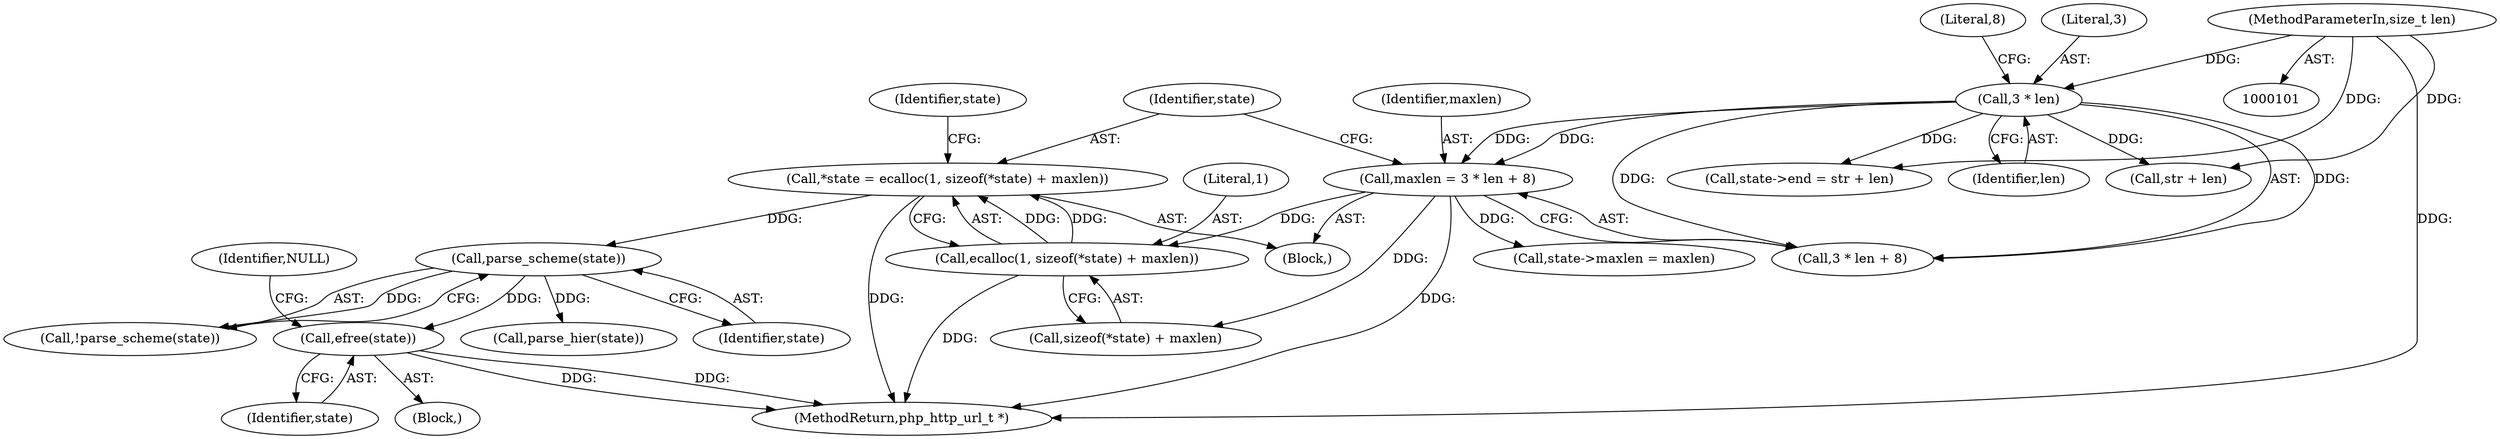 digraph "0_ext-http_3724cd76a28be1d6049b5537232e97ac_0@API" {
"1000155" [label="(Call,efree(state))"];
"1000152" [label="(Call,parse_scheme(state))"];
"1000115" [label="(Call,*state = ecalloc(1, sizeof(*state) + maxlen))"];
"1000117" [label="(Call,ecalloc(1, sizeof(*state) + maxlen))"];
"1000107" [label="(Call,maxlen = 3 * len + 8)"];
"1000110" [label="(Call,3 * len)"];
"1000103" [label="(MethodParameterIn,size_t len)"];
"1000119" [label="(Call,sizeof(*state) + maxlen)"];
"1000103" [label="(MethodParameterIn,size_t len)"];
"1000128" [label="(Call,str + len)"];
"1000156" [label="(Identifier,state)"];
"1000158" [label="(Identifier,NULL)"];
"1000116" [label="(Identifier,state)"];
"1000111" [label="(Literal,3)"];
"1000161" [label="(Call,parse_hier(state))"];
"1000115" [label="(Call,*state = ecalloc(1, sizeof(*state) + maxlen))"];
"1000155" [label="(Call,efree(state))"];
"1000108" [label="(Identifier,maxlen)"];
"1000109" [label="(Call,3 * len + 8)"];
"1000107" [label="(Call,maxlen = 3 * len + 8)"];
"1000154" [label="(Block,)"];
"1000110" [label="(Call,3 * len)"];
"1000190" [label="(MethodReturn,php_http_url_t *)"];
"1000113" [label="(Literal,8)"];
"1000141" [label="(Call,state->maxlen = maxlen)"];
"1000112" [label="(Identifier,len)"];
"1000153" [label="(Identifier,state)"];
"1000151" [label="(Call,!parse_scheme(state))"];
"1000126" [label="(Identifier,state)"];
"1000105" [label="(Block,)"];
"1000152" [label="(Call,parse_scheme(state))"];
"1000118" [label="(Literal,1)"];
"1000124" [label="(Call,state->end = str + len)"];
"1000117" [label="(Call,ecalloc(1, sizeof(*state) + maxlen))"];
"1000155" -> "1000154"  [label="AST: "];
"1000155" -> "1000156"  [label="CFG: "];
"1000156" -> "1000155"  [label="AST: "];
"1000158" -> "1000155"  [label="CFG: "];
"1000155" -> "1000190"  [label="DDG: "];
"1000155" -> "1000190"  [label="DDG: "];
"1000152" -> "1000155"  [label="DDG: "];
"1000152" -> "1000151"  [label="AST: "];
"1000152" -> "1000153"  [label="CFG: "];
"1000153" -> "1000152"  [label="AST: "];
"1000151" -> "1000152"  [label="CFG: "];
"1000152" -> "1000151"  [label="DDG: "];
"1000115" -> "1000152"  [label="DDG: "];
"1000152" -> "1000161"  [label="DDG: "];
"1000115" -> "1000105"  [label="AST: "];
"1000115" -> "1000117"  [label="CFG: "];
"1000116" -> "1000115"  [label="AST: "];
"1000117" -> "1000115"  [label="AST: "];
"1000126" -> "1000115"  [label="CFG: "];
"1000115" -> "1000190"  [label="DDG: "];
"1000117" -> "1000115"  [label="DDG: "];
"1000117" -> "1000115"  [label="DDG: "];
"1000117" -> "1000119"  [label="CFG: "];
"1000118" -> "1000117"  [label="AST: "];
"1000119" -> "1000117"  [label="AST: "];
"1000117" -> "1000190"  [label="DDG: "];
"1000107" -> "1000117"  [label="DDG: "];
"1000107" -> "1000105"  [label="AST: "];
"1000107" -> "1000109"  [label="CFG: "];
"1000108" -> "1000107"  [label="AST: "];
"1000109" -> "1000107"  [label="AST: "];
"1000116" -> "1000107"  [label="CFG: "];
"1000107" -> "1000190"  [label="DDG: "];
"1000110" -> "1000107"  [label="DDG: "];
"1000110" -> "1000107"  [label="DDG: "];
"1000107" -> "1000119"  [label="DDG: "];
"1000107" -> "1000141"  [label="DDG: "];
"1000110" -> "1000109"  [label="AST: "];
"1000110" -> "1000112"  [label="CFG: "];
"1000111" -> "1000110"  [label="AST: "];
"1000112" -> "1000110"  [label="AST: "];
"1000113" -> "1000110"  [label="CFG: "];
"1000110" -> "1000109"  [label="DDG: "];
"1000110" -> "1000109"  [label="DDG: "];
"1000103" -> "1000110"  [label="DDG: "];
"1000110" -> "1000124"  [label="DDG: "];
"1000110" -> "1000128"  [label="DDG: "];
"1000103" -> "1000101"  [label="AST: "];
"1000103" -> "1000190"  [label="DDG: "];
"1000103" -> "1000124"  [label="DDG: "];
"1000103" -> "1000128"  [label="DDG: "];
}
